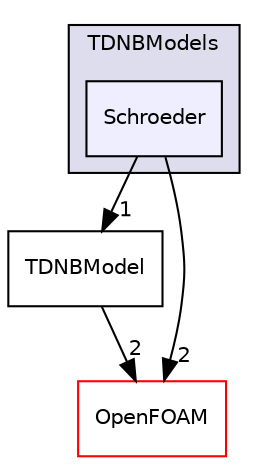 digraph "src/phaseSystemModels/reactingEulerFoam/derivedFvPatchFields/wallBoilingSubModels/TDNBModels/Schroeder" {
  bgcolor=transparent;
  compound=true
  node [ fontsize="10", fontname="Helvetica"];
  edge [ labelfontsize="10", labelfontname="Helvetica"];
  subgraph clusterdir_ad8104ab624b5eb9dcd5120a3f707977 {
    graph [ bgcolor="#ddddee", pencolor="black", label="TDNBModels" fontname="Helvetica", fontsize="10", URL="dir_ad8104ab624b5eb9dcd5120a3f707977.html"]
  dir_b452a1ffbcfd8e6ee0c218fa2da22512 [shape=box, label="Schroeder", style="filled", fillcolor="#eeeeff", pencolor="black", URL="dir_b452a1ffbcfd8e6ee0c218fa2da22512.html"];
  }
  dir_09c05bec130ed18e4ab14144adff8013 [shape=box label="TDNBModel" URL="dir_09c05bec130ed18e4ab14144adff8013.html"];
  dir_c5473ff19b20e6ec4dfe5c310b3778a8 [shape=box label="OpenFOAM" color="red" URL="dir_c5473ff19b20e6ec4dfe5c310b3778a8.html"];
  dir_09c05bec130ed18e4ab14144adff8013->dir_c5473ff19b20e6ec4dfe5c310b3778a8 [headlabel="2", labeldistance=1.5 headhref="dir_003038_002151.html"];
  dir_b452a1ffbcfd8e6ee0c218fa2da22512->dir_09c05bec130ed18e4ab14144adff8013 [headlabel="1", labeldistance=1.5 headhref="dir_003037_003038.html"];
  dir_b452a1ffbcfd8e6ee0c218fa2da22512->dir_c5473ff19b20e6ec4dfe5c310b3778a8 [headlabel="2", labeldistance=1.5 headhref="dir_003037_002151.html"];
}
